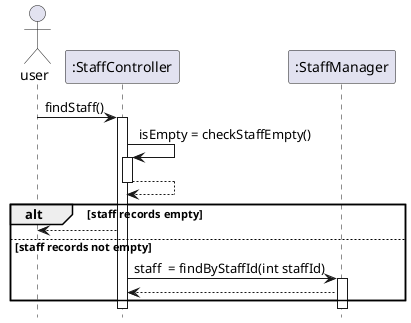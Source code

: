 @startuml
'https://plantuml.com/sequence-diagram

hide footbox

actor user
participant ":StaffController" as staffcontroller
participant ":StaffManager" as staffmanager


user -> staffcontroller: findStaff()
activate staffcontroller

staffcontroller -> staffcontroller: isEmpty = checkStaffEmpty()
activate staffcontroller
staffcontroller --> staffcontroller
deactivate staffcontroller

alt staff records empty
staffcontroller --> user

else staff records not empty
staffcontroller -> staffmanager: staff  = findByStaffId(int staffId)
activate staffmanager
staffmanager --> staffcontroller

end
@enduml